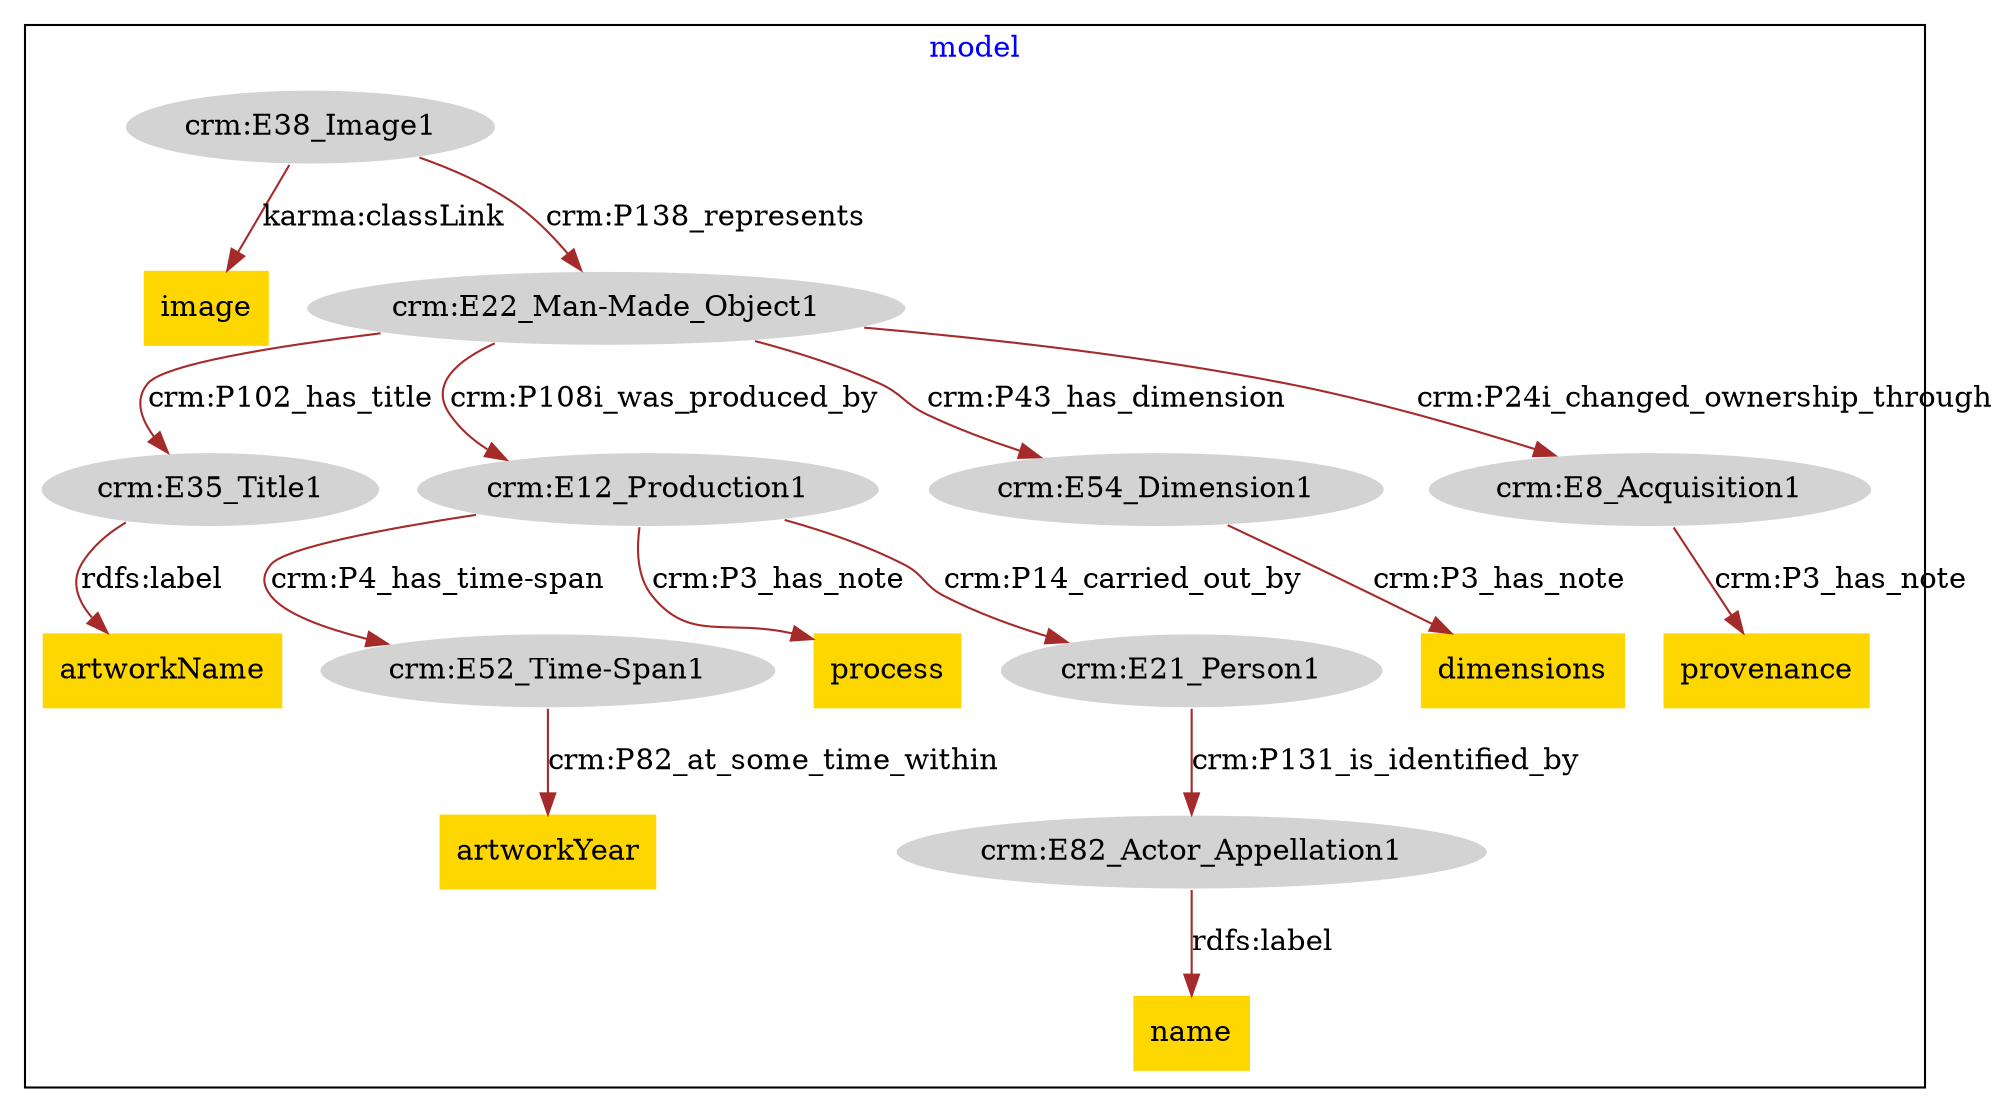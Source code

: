 digraph n0 {
fontcolor="blue"
remincross="true"
subgraph cluster {
label="model"
"crm:E82_Actor_Appellation1"[style="filled",color="white",fillcolor="lightgray",label="crm:E82_Actor_Appellation1"];
"name"[shape="plaintext",style="filled",fillcolor="gold",label="name"];
"crm:E35_Title1"[style="filled",color="white",fillcolor="lightgray",label="crm:E35_Title1"];
"artworkName"[shape="plaintext",style="filled",fillcolor="gold",label="artworkName"];
"crm:E52_Time-Span1"[style="filled",color="white",fillcolor="lightgray",label="crm:E52_Time-Span1"];
"artworkYear"[shape="plaintext",style="filled",fillcolor="gold",label="artworkYear"];
"crm:E12_Production1"[style="filled",color="white",fillcolor="lightgray",label="crm:E12_Production1"];
"process"[shape="plaintext",style="filled",fillcolor="gold",label="process"];
"crm:E54_Dimension1"[style="filled",color="white",fillcolor="lightgray",label="crm:E54_Dimension1"];
"dimensions"[shape="plaintext",style="filled",fillcolor="gold",label="dimensions"];
"crm:E8_Acquisition1"[style="filled",color="white",fillcolor="lightgray",label="crm:E8_Acquisition1"];
"provenance"[shape="plaintext",style="filled",fillcolor="gold",label="provenance"];
"crm:E38_Image1"[style="filled",color="white",fillcolor="lightgray",label="crm:E38_Image1"];
"image"[shape="plaintext",style="filled",fillcolor="gold",label="image"];
"crm:E22_Man-Made_Object1"[style="filled",color="white",fillcolor="lightgray",label="crm:E22_Man-Made_Object1"];
"crm:E21_Person1"[style="filled",color="white",fillcolor="lightgray",label="crm:E21_Person1"];
}
"crm:E82_Actor_Appellation1" -> "name"[color="brown",fontcolor="black",label="rdfs:label"];
"crm:E35_Title1" -> "artworkName"[color="brown",fontcolor="black",label="rdfs:label"];
"crm:E52_Time-Span1" -> "artworkYear"[color="brown",fontcolor="black",label="crm:P82_at_some_time_within"];
"crm:E12_Production1" -> "process"[color="brown",fontcolor="black",label="crm:P3_has_note"];
"crm:E54_Dimension1" -> "dimensions"[color="brown",fontcolor="black",label="crm:P3_has_note"];
"crm:E8_Acquisition1" -> "provenance"[color="brown",fontcolor="black",label="crm:P3_has_note"];
"crm:E38_Image1" -> "image"[color="brown",fontcolor="black",label="karma:classLink"];
"crm:E38_Image1" -> "crm:E22_Man-Made_Object1"[color="brown",fontcolor="black",label="crm:P138_represents"];
"crm:E22_Man-Made_Object1" -> "crm:E12_Production1"[color="brown",fontcolor="black",label="crm:P108i_was_produced_by"];
"crm:E22_Man-Made_Object1" -> "crm:E35_Title1"[color="brown",fontcolor="black",label="crm:P102_has_title"];
"crm:E22_Man-Made_Object1" -> "crm:E8_Acquisition1"[color="brown",fontcolor="black",label="crm:P24i_changed_ownership_through"];
"crm:E22_Man-Made_Object1" -> "crm:E54_Dimension1"[color="brown",fontcolor="black",label="crm:P43_has_dimension"];
"crm:E12_Production1" -> "crm:E21_Person1"[color="brown",fontcolor="black",label="crm:P14_carried_out_by"];
"crm:E12_Production1" -> "crm:E52_Time-Span1"[color="brown",fontcolor="black",label="crm:P4_has_time-span"];
"crm:E21_Person1" -> "crm:E82_Actor_Appellation1"[color="brown",fontcolor="black",label="crm:P131_is_identified_by"];
}
